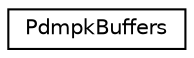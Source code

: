 digraph "Graphical Class Hierarchy"
{
 // INTERACTIVE_SVG=YES
  edge [fontname="Helvetica",fontsize="10",labelfontname="Helvetica",labelfontsize="10"];
  node [fontname="Helvetica",fontsize="10",shape=record];
  rankdir="LR";
  Node0 [label="PdmpkBuffers",height=0.2,width=0.4,color="black", fillcolor="white", style="filled",URL="$classPdmpkBuffers.html",tooltip="Buffers specific to the PDMPK algorithm. "];
}
